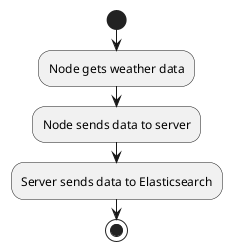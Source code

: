 @startuml
'https://plantuml.com/activity-diagram-beta

start
:Node gets weather data;
:Node sends data to server;
:Server sends data to Elasticsearch;
stop

@enduml
